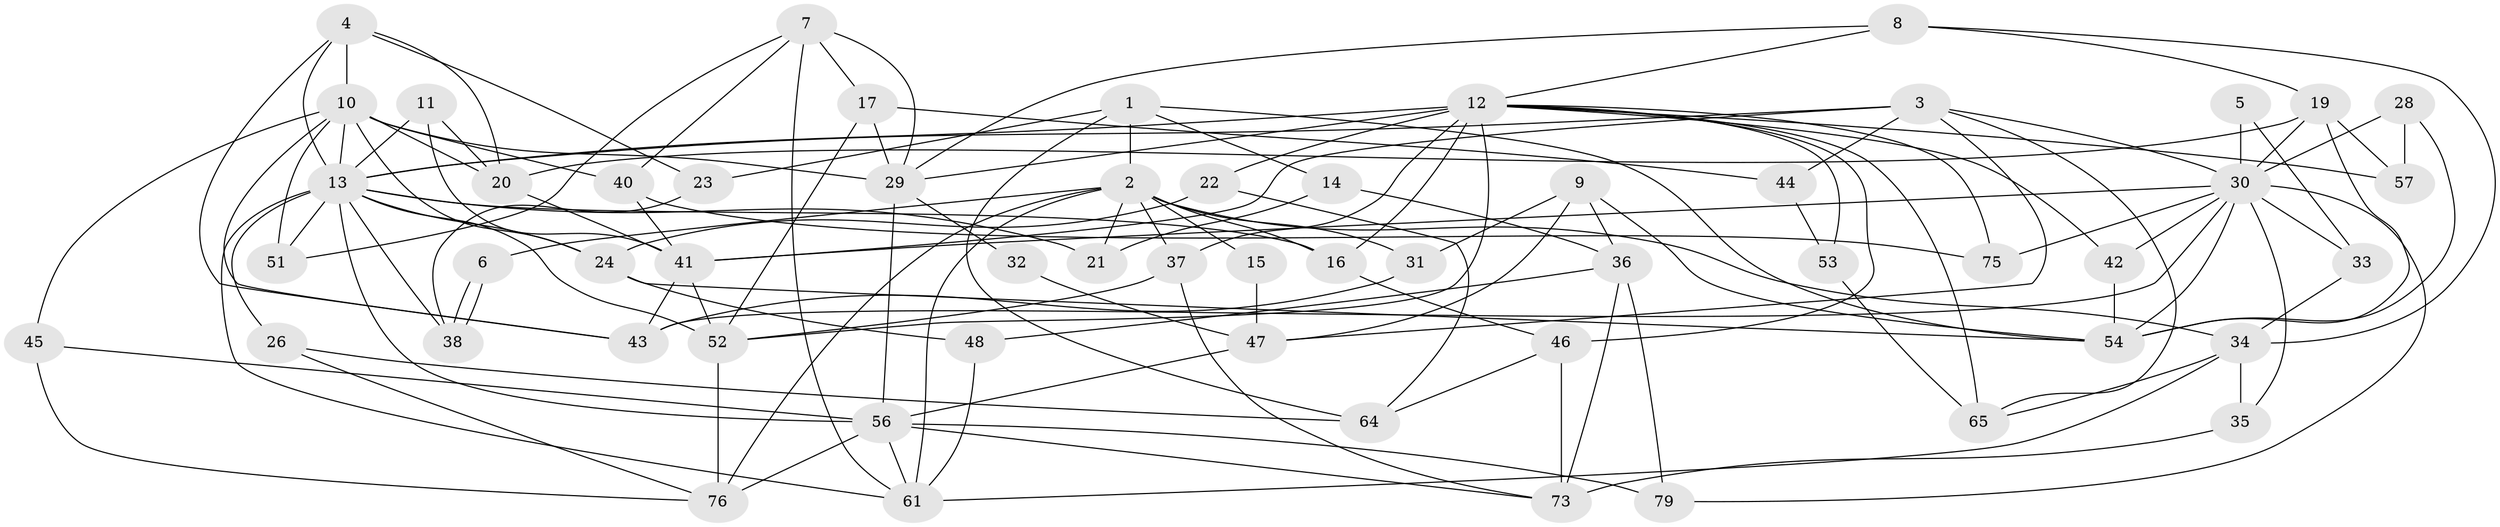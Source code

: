 // original degree distribution, {5: 0.18292682926829268, 4: 0.2682926829268293, 2: 0.10975609756097561, 3: 0.3170731707317073, 8: 0.036585365853658534, 6: 0.04878048780487805, 7: 0.036585365853658534}
// Generated by graph-tools (version 1.1) at 2025/18/03/04/25 18:18:34]
// undirected, 57 vertices, 136 edges
graph export_dot {
graph [start="1"]
  node [color=gray90,style=filled];
  1;
  2 [super="+39"];
  3 [super="+60"];
  4;
  5;
  6;
  7;
  8;
  9 [super="+25"];
  10 [super="+71+55"];
  11;
  12 [super="+27+18"];
  13 [super="+59"];
  14;
  15;
  16;
  17;
  19 [super="+70"];
  20;
  21;
  22;
  23;
  24;
  26;
  28;
  29 [super="+82"];
  30 [super="+50"];
  31;
  32;
  33;
  34 [super="+67"];
  35;
  36;
  37;
  38;
  40;
  41 [super="+77"];
  42;
  43 [super="+74"];
  44;
  45;
  46;
  47;
  48;
  51;
  52;
  53;
  54 [super="+69"];
  56 [super="+66+78"];
  57;
  61 [super="+62"];
  64;
  65;
  73 [super="+80"];
  75;
  76;
  79;
  1 -- 23;
  1 -- 64;
  1 -- 14;
  1 -- 54;
  1 -- 2;
  2 -- 16;
  2 -- 34;
  2 -- 76;
  2 -- 37;
  2 -- 6;
  2 -- 21;
  2 -- 31;
  2 -- 61;
  2 -- 15;
  3 -- 65;
  3 -- 47;
  3 -- 44;
  3 -- 30;
  3 -- 13;
  3 -- 41;
  4 -- 10;
  4 -- 13;
  4 -- 20;
  4 -- 23;
  4 -- 43;
  5 -- 33;
  5 -- 30;
  6 -- 38;
  6 -- 38;
  7 -- 51;
  7 -- 40;
  7 -- 17;
  7 -- 29;
  7 -- 61;
  8 -- 29;
  8 -- 34;
  8 -- 19;
  8 -- 12;
  9 -- 31;
  9 -- 47;
  9 -- 54;
  9 -- 36;
  10 -- 20;
  10 -- 24;
  10 -- 45;
  10 -- 51;
  10 -- 29;
  10 -- 40;
  10 -- 13;
  10 -- 43;
  11 -- 41;
  11 -- 20;
  11 -- 13;
  12 -- 22 [weight=3];
  12 -- 46;
  12 -- 57;
  12 -- 42;
  12 -- 65;
  12 -- 37;
  12 -- 75;
  12 -- 13;
  12 -- 16;
  12 -- 52;
  12 -- 53;
  12 -- 29;
  13 -- 16;
  13 -- 21;
  13 -- 26;
  13 -- 51;
  13 -- 52;
  13 -- 38;
  13 -- 24;
  13 -- 56;
  13 -- 61;
  14 -- 36;
  14 -- 21;
  15 -- 47;
  16 -- 46;
  17 -- 52;
  17 -- 29;
  17 -- 44;
  19 -- 30;
  19 -- 20;
  19 -- 57;
  19 -- 54;
  20 -- 41;
  22 -- 24;
  22 -- 64;
  23 -- 38;
  24 -- 48;
  24 -- 54;
  26 -- 76;
  26 -- 64;
  28 -- 30;
  28 -- 57;
  28 -- 54;
  29 -- 32;
  29 -- 56;
  30 -- 79;
  30 -- 35;
  30 -- 33;
  30 -- 54;
  30 -- 41;
  30 -- 42;
  30 -- 75;
  30 -- 43;
  31 -- 43;
  32 -- 47;
  33 -- 34;
  34 -- 35;
  34 -- 61;
  34 -- 65;
  35 -- 73;
  36 -- 48;
  36 -- 73;
  36 -- 79;
  37 -- 52;
  37 -- 73;
  40 -- 75;
  40 -- 41;
  41 -- 43;
  41 -- 52;
  42 -- 54;
  44 -- 53;
  45 -- 76;
  45 -- 56;
  46 -- 64;
  46 -- 73;
  47 -- 56;
  48 -- 61;
  52 -- 76;
  53 -- 65;
  56 -- 73;
  56 -- 79;
  56 -- 76;
  56 -- 61;
}
